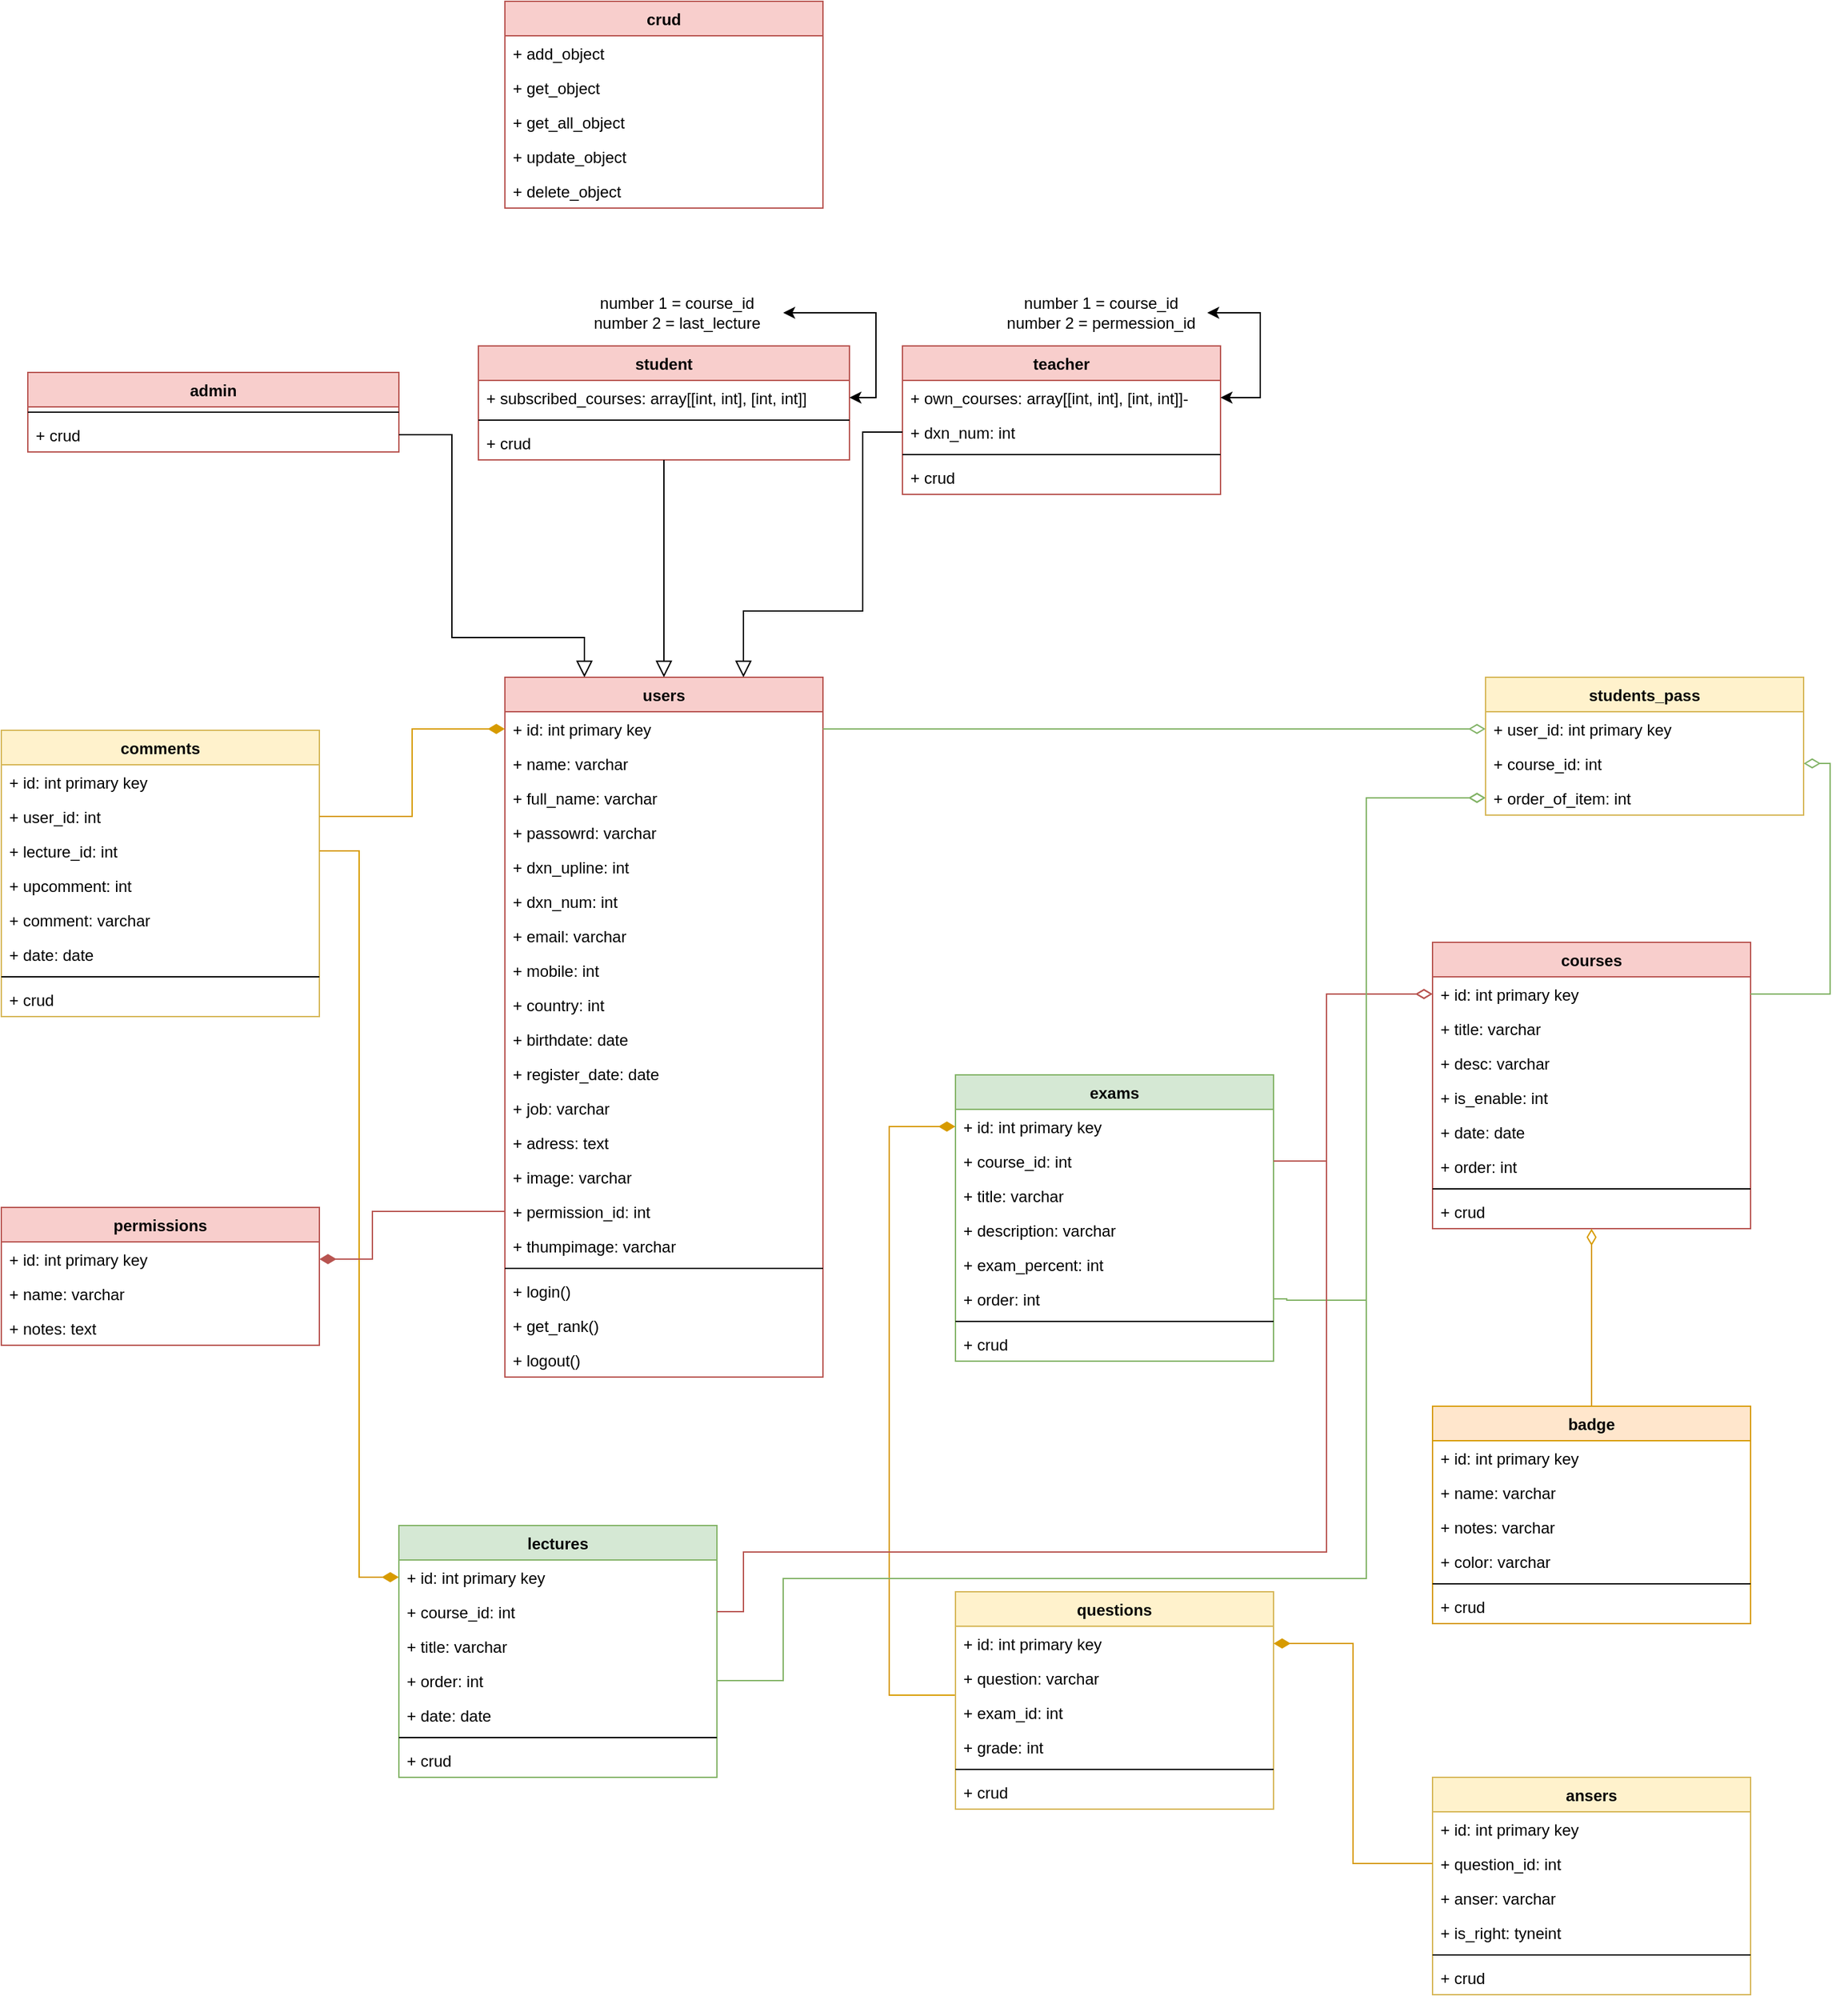 <mxfile version="14.5.1" type="device"><diagram id="gLadQgK2wOxJacw0kR3b" name="Page-1"><mxGraphModel dx="868" dy="1611" grid="1" gridSize="10" guides="1" tooltips="1" connect="1" arrows="1" fold="1" page="1" pageScale="1" pageWidth="850" pageHeight="1100" math="0" shadow="0"><root><mxCell id="0"/><mxCell id="1" parent="0"/><mxCell id="IA9iAIa-f3no2OBYIx6Y-10" value="users" style="swimlane;fontStyle=1;align=center;verticalAlign=top;childLayout=stackLayout;horizontal=1;startSize=26;horizontalStack=0;resizeParent=1;resizeParentMax=0;resizeLast=0;collapsible=1;marginBottom=0;fillColor=#f8cecc;strokeColor=#b85450;fontColor=#080808;" parent="1" vertex="1"><mxGeometry x="390" y="10" width="240" height="528" as="geometry"/></mxCell><mxCell id="IA9iAIa-f3no2OBYIx6Y-11" value="+ id: int primary key" style="text;strokeColor=none;fillColor=none;align=left;verticalAlign=top;spacingLeft=4;spacingRight=4;overflow=hidden;rotatable=0;points=[[0,0.5],[1,0.5]];portConstraint=eastwest;" parent="IA9iAIa-f3no2OBYIx6Y-10" vertex="1"><mxGeometry y="26" width="240" height="26" as="geometry"/></mxCell><mxCell id="IA9iAIa-f3no2OBYIx6Y-12" value="+ name: varchar" style="text;strokeColor=none;fillColor=none;align=left;verticalAlign=top;spacingLeft=4;spacingRight=4;overflow=hidden;rotatable=0;points=[[0,0.5],[1,0.5]];portConstraint=eastwest;" parent="IA9iAIa-f3no2OBYIx6Y-10" vertex="1"><mxGeometry y="52" width="240" height="26" as="geometry"/></mxCell><mxCell id="TKqKIffO8A3TiIS1m5Cw-1" value="+ full_name: varchar" style="text;strokeColor=none;fillColor=none;align=left;verticalAlign=top;spacingLeft=4;spacingRight=4;overflow=hidden;rotatable=0;points=[[0,0.5],[1,0.5]];portConstraint=eastwest;" parent="IA9iAIa-f3no2OBYIx6Y-10" vertex="1"><mxGeometry y="78" width="240" height="26" as="geometry"/></mxCell><mxCell id="IA9iAIa-f3no2OBYIx6Y-13" value="+ passowrd: varchar" style="text;strokeColor=none;fillColor=none;align=left;verticalAlign=top;spacingLeft=4;spacingRight=4;overflow=hidden;rotatable=0;points=[[0,0.5],[1,0.5]];portConstraint=eastwest;" parent="IA9iAIa-f3no2OBYIx6Y-10" vertex="1"><mxGeometry y="104" width="240" height="26" as="geometry"/></mxCell><mxCell id="TKqKIffO8A3TiIS1m5Cw-3" value="+ dxn_upline: int" style="text;strokeColor=none;fillColor=none;align=left;verticalAlign=top;spacingLeft=4;spacingRight=4;overflow=hidden;rotatable=0;points=[[0,0.5],[1,0.5]];portConstraint=eastwest;" parent="IA9iAIa-f3no2OBYIx6Y-10" vertex="1"><mxGeometry y="130" width="240" height="26" as="geometry"/></mxCell><mxCell id="TKqKIffO8A3TiIS1m5Cw-4" value="+ dxn_num: int" style="text;strokeColor=none;fillColor=none;align=left;verticalAlign=top;spacingLeft=4;spacingRight=4;overflow=hidden;rotatable=0;points=[[0,0.5],[1,0.5]];portConstraint=eastwest;" parent="IA9iAIa-f3no2OBYIx6Y-10" vertex="1"><mxGeometry y="156" width="240" height="26" as="geometry"/></mxCell><mxCell id="IA9iAIa-f3no2OBYIx6Y-14" value="+ email: varchar" style="text;strokeColor=none;fillColor=none;align=left;verticalAlign=top;spacingLeft=4;spacingRight=4;overflow=hidden;rotatable=0;points=[[0,0.5],[1,0.5]];portConstraint=eastwest;" parent="IA9iAIa-f3no2OBYIx6Y-10" vertex="1"><mxGeometry y="182" width="240" height="26" as="geometry"/></mxCell><mxCell id="WwQ_mijTI2Xiw5nvz3P9-1" value="+ mobile: int" style="text;strokeColor=none;fillColor=none;align=left;verticalAlign=top;spacingLeft=4;spacingRight=4;overflow=hidden;rotatable=0;points=[[0,0.5],[1,0.5]];portConstraint=eastwest;" parent="IA9iAIa-f3no2OBYIx6Y-10" vertex="1"><mxGeometry y="208" width="240" height="26" as="geometry"/></mxCell><mxCell id="IA9iAIa-f3no2OBYIx6Y-19" value="+ country: int" style="text;strokeColor=none;fillColor=none;align=left;verticalAlign=top;spacingLeft=4;spacingRight=4;overflow=hidden;rotatable=0;points=[[0,0.5],[1,0.5]];portConstraint=eastwest;" parent="IA9iAIa-f3no2OBYIx6Y-10" vertex="1"><mxGeometry y="234" width="240" height="26" as="geometry"/></mxCell><mxCell id="IA9iAIa-f3no2OBYIx6Y-15" value="+ birthdate: date" style="text;strokeColor=none;fillColor=none;align=left;verticalAlign=top;spacingLeft=4;spacingRight=4;overflow=hidden;rotatable=0;points=[[0,0.5],[1,0.5]];portConstraint=eastwest;" parent="IA9iAIa-f3no2OBYIx6Y-10" vertex="1"><mxGeometry y="260" width="240" height="26" as="geometry"/></mxCell><mxCell id="TKqKIffO8A3TiIS1m5Cw-8" value="+ register_date: date" style="text;strokeColor=none;fillColor=none;align=left;verticalAlign=top;spacingLeft=4;spacingRight=4;overflow=hidden;rotatable=0;points=[[0,0.5],[1,0.5]];portConstraint=eastwest;" parent="IA9iAIa-f3no2OBYIx6Y-10" vertex="1"><mxGeometry y="286" width="240" height="26" as="geometry"/></mxCell><mxCell id="TKqKIffO8A3TiIS1m5Cw-7" value="+ job: varchar" style="text;strokeColor=none;fillColor=none;align=left;verticalAlign=top;spacingLeft=4;spacingRight=4;overflow=hidden;rotatable=0;points=[[0,0.5],[1,0.5]];portConstraint=eastwest;" parent="IA9iAIa-f3no2OBYIx6Y-10" vertex="1"><mxGeometry y="312" width="240" height="26" as="geometry"/></mxCell><mxCell id="TKqKIffO8A3TiIS1m5Cw-6" value="+ adress: text" style="text;strokeColor=none;fillColor=none;align=left;verticalAlign=top;spacingLeft=4;spacingRight=4;overflow=hidden;rotatable=0;points=[[0,0.5],[1,0.5]];portConstraint=eastwest;" parent="IA9iAIa-f3no2OBYIx6Y-10" vertex="1"><mxGeometry y="338" width="240" height="26" as="geometry"/></mxCell><mxCell id="TKqKIffO8A3TiIS1m5Cw-5" value="+ image: varchar" style="text;strokeColor=none;fillColor=none;align=left;verticalAlign=top;spacingLeft=4;spacingRight=4;overflow=hidden;rotatable=0;points=[[0,0.5],[1,0.5]];portConstraint=eastwest;" parent="IA9iAIa-f3no2OBYIx6Y-10" vertex="1"><mxGeometry y="364" width="240" height="26" as="geometry"/></mxCell><mxCell id="TKqKIffO8A3TiIS1m5Cw-9" value="+ permission_id: int" style="text;strokeColor=none;fillColor=none;align=left;verticalAlign=top;spacingLeft=4;spacingRight=4;overflow=hidden;rotatable=0;points=[[0,0.5],[1,0.5]];portConstraint=eastwest;" parent="IA9iAIa-f3no2OBYIx6Y-10" vertex="1"><mxGeometry y="390" width="240" height="26" as="geometry"/></mxCell><mxCell id="TKqKIffO8A3TiIS1m5Cw-10" value="+ thumpimage: varchar" style="text;strokeColor=none;fillColor=none;align=left;verticalAlign=top;spacingLeft=4;spacingRight=4;overflow=hidden;rotatable=0;points=[[0,0.5],[1,0.5]];portConstraint=eastwest;" parent="IA9iAIa-f3no2OBYIx6Y-10" vertex="1"><mxGeometry y="416" width="240" height="26" as="geometry"/></mxCell><mxCell id="IA9iAIa-f3no2OBYIx6Y-16" value="" style="line;strokeWidth=1;fillColor=none;align=left;verticalAlign=middle;spacingTop=-1;spacingLeft=3;spacingRight=3;rotatable=0;labelPosition=right;points=[];portConstraint=eastwest;" parent="IA9iAIa-f3no2OBYIx6Y-10" vertex="1"><mxGeometry y="442" width="240" height="8" as="geometry"/></mxCell><mxCell id="IA9iAIa-f3no2OBYIx6Y-20" value="+ login()" style="text;strokeColor=none;fillColor=none;align=left;verticalAlign=top;spacingLeft=4;spacingRight=4;overflow=hidden;rotatable=0;points=[[0,0.5],[1,0.5]];portConstraint=eastwest;" parent="IA9iAIa-f3no2OBYIx6Y-10" vertex="1"><mxGeometry y="450" width="240" height="26" as="geometry"/></mxCell><mxCell id="IA9iAIa-f3no2OBYIx6Y-21" value="+ get_rank()" style="text;strokeColor=none;fillColor=none;align=left;verticalAlign=top;spacingLeft=4;spacingRight=4;overflow=hidden;rotatable=0;points=[[0,0.5],[1,0.5]];portConstraint=eastwest;" parent="IA9iAIa-f3no2OBYIx6Y-10" vertex="1"><mxGeometry y="476" width="240" height="26" as="geometry"/></mxCell><mxCell id="IA9iAIa-f3no2OBYIx6Y-22" value="+ logout()" style="text;strokeColor=none;fillColor=none;align=left;verticalAlign=top;spacingLeft=4;spacingRight=4;overflow=hidden;rotatable=0;points=[[0,0.5],[1,0.5]];portConstraint=eastwest;" parent="IA9iAIa-f3no2OBYIx6Y-10" vertex="1"><mxGeometry y="502" width="240" height="26" as="geometry"/></mxCell><mxCell id="IA9iAIa-f3no2OBYIx6Y-93" style="edgeStyle=orthogonalEdgeStyle;rounded=0;orthogonalLoop=1;jettySize=auto;html=1;exitX=1;exitY=0.5;exitDx=0;exitDy=0;startSize=10;endArrow=diamondThin;endFill=0;endSize=10;fillColor=#d5e8d4;strokeColor=#82b366;" parent="1" source="IA9iAIa-f3no2OBYIx6Y-67" target="IA9iAIa-f3no2OBYIx6Y-26" edge="1"><mxGeometry relative="1" as="geometry"><Array as="points"><mxPoint x="980" y="480"/><mxPoint x="1040" y="480"/><mxPoint x="1040" y="101"/></Array></mxGeometry></mxCell><mxCell id="IA9iAIa-f3no2OBYIx6Y-1" value="comments" style="swimlane;fontStyle=1;align=center;verticalAlign=top;childLayout=stackLayout;horizontal=1;startSize=26;horizontalStack=0;resizeParent=1;resizeParentMax=0;resizeLast=0;collapsible=1;marginBottom=0;fillColor=#fff2cc;strokeColor=#d6b656;fontColor=#0A0A0A;" parent="1" vertex="1"><mxGeometry x="10" y="50" width="240" height="216" as="geometry"/></mxCell><mxCell id="IA9iAIa-f3no2OBYIx6Y-2" value="+ id: int primary key" style="text;strokeColor=none;fillColor=none;align=left;verticalAlign=top;spacingLeft=4;spacingRight=4;overflow=hidden;rotatable=0;points=[[0,0.5],[1,0.5]];portConstraint=eastwest;" parent="IA9iAIa-f3no2OBYIx6Y-1" vertex="1"><mxGeometry y="26" width="240" height="26" as="geometry"/></mxCell><mxCell id="IA9iAIa-f3no2OBYIx6Y-6" value="+ user_id: int" style="text;strokeColor=none;fillColor=none;align=left;verticalAlign=top;spacingLeft=4;spacingRight=4;overflow=hidden;rotatable=0;points=[[0,0.5],[1,0.5]];portConstraint=eastwest;" parent="IA9iAIa-f3no2OBYIx6Y-1" vertex="1"><mxGeometry y="52" width="240" height="26" as="geometry"/></mxCell><mxCell id="IA9iAIa-f3no2OBYIx6Y-5" value="+ lecture_id: int" style="text;strokeColor=none;fillColor=none;align=left;verticalAlign=top;spacingLeft=4;spacingRight=4;overflow=hidden;rotatable=0;points=[[0,0.5],[1,0.5]];portConstraint=eastwest;" parent="IA9iAIa-f3no2OBYIx6Y-1" vertex="1"><mxGeometry y="78" width="240" height="26" as="geometry"/></mxCell><mxCell id="TKqKIffO8A3TiIS1m5Cw-21" value="+ upcomment: int" style="text;strokeColor=none;fillColor=none;align=left;verticalAlign=top;spacingLeft=4;spacingRight=4;overflow=hidden;rotatable=0;points=[[0,0.5],[1,0.5]];portConstraint=eastwest;" parent="IA9iAIa-f3no2OBYIx6Y-1" vertex="1"><mxGeometry y="104" width="240" height="26" as="geometry"/></mxCell><mxCell id="IA9iAIa-f3no2OBYIx6Y-7" value="+ comment: varchar" style="text;strokeColor=none;fillColor=none;align=left;verticalAlign=top;spacingLeft=4;spacingRight=4;overflow=hidden;rotatable=0;points=[[0,0.5],[1,0.5]];portConstraint=eastwest;" parent="IA9iAIa-f3no2OBYIx6Y-1" vertex="1"><mxGeometry y="130" width="240" height="26" as="geometry"/></mxCell><mxCell id="IA9iAIa-f3no2OBYIx6Y-8" value="+ date: date" style="text;strokeColor=none;fillColor=none;align=left;verticalAlign=top;spacingLeft=4;spacingRight=4;overflow=hidden;rotatable=0;points=[[0,0.5],[1,0.5]];portConstraint=eastwest;" parent="IA9iAIa-f3no2OBYIx6Y-1" vertex="1"><mxGeometry y="156" width="240" height="26" as="geometry"/></mxCell><mxCell id="IA9iAIa-f3no2OBYIx6Y-3" value="" style="line;strokeWidth=1;fillColor=none;align=left;verticalAlign=middle;spacingTop=-1;spacingLeft=3;spacingRight=3;rotatable=0;labelPosition=right;points=[];portConstraint=eastwest;" parent="IA9iAIa-f3no2OBYIx6Y-1" vertex="1"><mxGeometry y="182" width="240" height="8" as="geometry"/></mxCell><mxCell id="yeLHveqAGsG3TYm_i7Nq-1" value="+ crud" style="text;strokeColor=none;fillColor=none;align=left;verticalAlign=top;spacingLeft=4;spacingRight=4;overflow=hidden;rotatable=0;points=[[0,0.5],[1,0.5]];portConstraint=eastwest;" parent="IA9iAIa-f3no2OBYIx6Y-1" vertex="1"><mxGeometry y="190" width="240" height="26" as="geometry"/></mxCell><mxCell id="IA9iAIa-f3no2OBYIx6Y-23" value="students_pass" style="swimlane;fontStyle=1;align=center;verticalAlign=top;childLayout=stackLayout;horizontal=1;startSize=26;horizontalStack=0;resizeParent=1;resizeParentMax=0;resizeLast=0;collapsible=1;marginBottom=0;fillColor=#fff2cc;strokeColor=#d6b656;fontColor=#080808;" parent="1" vertex="1"><mxGeometry x="1130" y="10" width="240" height="104" as="geometry"/></mxCell><mxCell id="IA9iAIa-f3no2OBYIx6Y-24" value="+ user_id: int primary key" style="text;strokeColor=none;fillColor=none;align=left;verticalAlign=top;spacingLeft=4;spacingRight=4;overflow=hidden;rotatable=0;points=[[0,0.5],[1,0.5]];portConstraint=eastwest;" parent="IA9iAIa-f3no2OBYIx6Y-23" vertex="1"><mxGeometry y="26" width="240" height="26" as="geometry"/></mxCell><mxCell id="IA9iAIa-f3no2OBYIx6Y-25" value="+ course_id: int" style="text;strokeColor=none;fillColor=none;align=left;verticalAlign=top;spacingLeft=4;spacingRight=4;overflow=hidden;rotatable=0;points=[[0,0.5],[1,0.5]];portConstraint=eastwest;" parent="IA9iAIa-f3no2OBYIx6Y-23" vertex="1"><mxGeometry y="52" width="240" height="26" as="geometry"/></mxCell><mxCell id="IA9iAIa-f3no2OBYIx6Y-26" value="+ order_of_item: int" style="text;strokeColor=none;fillColor=none;align=left;verticalAlign=top;spacingLeft=4;spacingRight=4;overflow=hidden;rotatable=0;points=[[0,0.5],[1,0.5]];portConstraint=eastwest;" parent="IA9iAIa-f3no2OBYIx6Y-23" vertex="1"><mxGeometry y="78" width="240" height="26" as="geometry"/></mxCell><mxCell id="IA9iAIa-f3no2OBYIx6Y-36" value="courses" style="swimlane;fontStyle=1;align=center;verticalAlign=top;childLayout=stackLayout;horizontal=1;startSize=26;horizontalStack=0;resizeParent=1;resizeParentMax=0;resizeLast=0;collapsible=1;marginBottom=0;fillColor=#f8cecc;strokeColor=#b85450;fontColor=#080808;" parent="1" vertex="1"><mxGeometry x="1090" y="210" width="240" height="216" as="geometry"/></mxCell><mxCell id="IA9iAIa-f3no2OBYIx6Y-37" value="+ id: int primary key" style="text;strokeColor=none;fillColor=none;align=left;verticalAlign=top;spacingLeft=4;spacingRight=4;overflow=hidden;rotatable=0;points=[[0,0.5],[1,0.5]];portConstraint=eastwest;" parent="IA9iAIa-f3no2OBYIx6Y-36" vertex="1"><mxGeometry y="26" width="240" height="26" as="geometry"/></mxCell><mxCell id="IA9iAIa-f3no2OBYIx6Y-38" value="+ title: varchar" style="text;strokeColor=none;fillColor=none;align=left;verticalAlign=top;spacingLeft=4;spacingRight=4;overflow=hidden;rotatable=0;points=[[0,0.5],[1,0.5]];portConstraint=eastwest;" parent="IA9iAIa-f3no2OBYIx6Y-36" vertex="1"><mxGeometry y="52" width="240" height="26" as="geometry"/></mxCell><mxCell id="IA9iAIa-f3no2OBYIx6Y-39" value="+ desc: varchar" style="text;strokeColor=none;fillColor=none;align=left;verticalAlign=top;spacingLeft=4;spacingRight=4;overflow=hidden;rotatable=0;points=[[0,0.5],[1,0.5]];portConstraint=eastwest;" parent="IA9iAIa-f3no2OBYIx6Y-36" vertex="1"><mxGeometry y="78" width="240" height="26" as="geometry"/></mxCell><mxCell id="IA9iAIa-f3no2OBYIx6Y-40" value="+ is_enable: int" style="text;strokeColor=none;fillColor=none;align=left;verticalAlign=top;spacingLeft=4;spacingRight=4;overflow=hidden;rotatable=0;points=[[0,0.5],[1,0.5]];portConstraint=eastwest;" parent="IA9iAIa-f3no2OBYIx6Y-36" vertex="1"><mxGeometry y="104" width="240" height="26" as="geometry"/></mxCell><mxCell id="IA9iAIa-f3no2OBYIx6Y-41" value="+ date: date" style="text;strokeColor=none;fillColor=none;align=left;verticalAlign=top;spacingLeft=4;spacingRight=4;overflow=hidden;rotatable=0;points=[[0,0.5],[1,0.5]];portConstraint=eastwest;" parent="IA9iAIa-f3no2OBYIx6Y-36" vertex="1"><mxGeometry y="130" width="240" height="26" as="geometry"/></mxCell><mxCell id="IA9iAIa-f3no2OBYIx6Y-42" value="+ order: int" style="text;strokeColor=none;fillColor=none;align=left;verticalAlign=top;spacingLeft=4;spacingRight=4;overflow=hidden;rotatable=0;points=[[0,0.5],[1,0.5]];portConstraint=eastwest;" parent="IA9iAIa-f3no2OBYIx6Y-36" vertex="1"><mxGeometry y="156" width="240" height="26" as="geometry"/></mxCell><mxCell id="IA9iAIa-f3no2OBYIx6Y-43" value="" style="line;strokeWidth=1;fillColor=none;align=left;verticalAlign=middle;spacingTop=-1;spacingLeft=3;spacingRight=3;rotatable=0;labelPosition=right;points=[];portConstraint=eastwest;" parent="IA9iAIa-f3no2OBYIx6Y-36" vertex="1"><mxGeometry y="182" width="240" height="8" as="geometry"/></mxCell><mxCell id="IA9iAIa-f3no2OBYIx6Y-44" value="+ crud" style="text;strokeColor=none;fillColor=none;align=left;verticalAlign=top;spacingLeft=4;spacingRight=4;overflow=hidden;rotatable=0;points=[[0,0.5],[1,0.5]];portConstraint=eastwest;" parent="IA9iAIa-f3no2OBYIx6Y-36" vertex="1"><mxGeometry y="190" width="240" height="26" as="geometry"/></mxCell><mxCell id="IA9iAIa-f3no2OBYIx6Y-49" value="lectures" style="swimlane;fontStyle=1;align=center;verticalAlign=top;childLayout=stackLayout;horizontal=1;startSize=26;horizontalStack=0;resizeParent=1;resizeParentMax=0;resizeLast=0;collapsible=1;marginBottom=0;fillColor=#d5e8d4;strokeColor=#82b366;fontColor=#080808;" parent="1" vertex="1"><mxGeometry x="310" y="650" width="240" height="190" as="geometry"/></mxCell><mxCell id="IA9iAIa-f3no2OBYIx6Y-50" value="+ id: int primary key" style="text;strokeColor=none;fillColor=none;align=left;verticalAlign=top;spacingLeft=4;spacingRight=4;overflow=hidden;rotatable=0;points=[[0,0.5],[1,0.5]];portConstraint=eastwest;" parent="IA9iAIa-f3no2OBYIx6Y-49" vertex="1"><mxGeometry y="26" width="240" height="26" as="geometry"/></mxCell><mxCell id="IA9iAIa-f3no2OBYIx6Y-51" value="+ course_id: int" style="text;strokeColor=none;fillColor=none;align=left;verticalAlign=top;spacingLeft=4;spacingRight=4;overflow=hidden;rotatable=0;points=[[0,0.5],[1,0.5]];portConstraint=eastwest;" parent="IA9iAIa-f3no2OBYIx6Y-49" vertex="1"><mxGeometry y="52" width="240" height="26" as="geometry"/></mxCell><mxCell id="IA9iAIa-f3no2OBYIx6Y-52" value="+ title: varchar" style="text;strokeColor=none;fillColor=none;align=left;verticalAlign=top;spacingLeft=4;spacingRight=4;overflow=hidden;rotatable=0;points=[[0,0.5],[1,0.5]];portConstraint=eastwest;" parent="IA9iAIa-f3no2OBYIx6Y-49" vertex="1"><mxGeometry y="78" width="240" height="26" as="geometry"/></mxCell><mxCell id="IA9iAIa-f3no2OBYIx6Y-54" value="+ order: int" style="text;strokeColor=none;fillColor=none;align=left;verticalAlign=top;spacingLeft=4;spacingRight=4;overflow=hidden;rotatable=0;points=[[0,0.5],[1,0.5]];portConstraint=eastwest;" parent="IA9iAIa-f3no2OBYIx6Y-49" vertex="1"><mxGeometry y="104" width="240" height="26" as="geometry"/></mxCell><mxCell id="IA9iAIa-f3no2OBYIx6Y-53" value="+ date: date" style="text;strokeColor=none;fillColor=none;align=left;verticalAlign=top;spacingLeft=4;spacingRight=4;overflow=hidden;rotatable=0;points=[[0,0.5],[1,0.5]];portConstraint=eastwest;" parent="IA9iAIa-f3no2OBYIx6Y-49" vertex="1"><mxGeometry y="130" width="240" height="26" as="geometry"/></mxCell><mxCell id="IA9iAIa-f3no2OBYIx6Y-56" value="" style="line;strokeWidth=1;fillColor=none;align=left;verticalAlign=middle;spacingTop=-1;spacingLeft=3;spacingRight=3;rotatable=0;labelPosition=right;points=[];portConstraint=eastwest;" parent="IA9iAIa-f3no2OBYIx6Y-49" vertex="1"><mxGeometry y="156" width="240" height="8" as="geometry"/></mxCell><mxCell id="IA9iAIa-f3no2OBYIx6Y-60" value="+ crud" style="text;strokeColor=none;fillColor=none;align=left;verticalAlign=top;spacingLeft=4;spacingRight=4;overflow=hidden;rotatable=0;points=[[0,0.5],[1,0.5]];portConstraint=eastwest;" parent="IA9iAIa-f3no2OBYIx6Y-49" vertex="1"><mxGeometry y="164" width="240" height="26" as="geometry"/></mxCell><mxCell id="IA9iAIa-f3no2OBYIx6Y-63" value="exams" style="swimlane;fontStyle=1;align=center;verticalAlign=top;childLayout=stackLayout;horizontal=1;startSize=26;horizontalStack=0;resizeParent=1;resizeParentMax=0;resizeLast=0;collapsible=1;marginBottom=0;fillColor=#d5e8d4;strokeColor=#82b366;fontColor=#080808;" parent="1" vertex="1"><mxGeometry x="730" y="310" width="240" height="216" as="geometry"/></mxCell><mxCell id="IA9iAIa-f3no2OBYIx6Y-64" value="+ id: int primary key" style="text;strokeColor=none;fillColor=none;align=left;verticalAlign=top;spacingLeft=4;spacingRight=4;overflow=hidden;rotatable=0;points=[[0,0.5],[1,0.5]];portConstraint=eastwest;" parent="IA9iAIa-f3no2OBYIx6Y-63" vertex="1"><mxGeometry y="26" width="240" height="26" as="geometry"/></mxCell><mxCell id="IA9iAIa-f3no2OBYIx6Y-89" value="+ course_id: int" style="text;strokeColor=none;fillColor=none;align=left;verticalAlign=top;spacingLeft=4;spacingRight=4;overflow=hidden;rotatable=0;points=[[0,0.5],[1,0.5]];portConstraint=eastwest;" parent="IA9iAIa-f3no2OBYIx6Y-63" vertex="1"><mxGeometry y="52" width="240" height="26" as="geometry"/></mxCell><mxCell id="IA9iAIa-f3no2OBYIx6Y-65" value="+ title: varchar" style="text;strokeColor=none;fillColor=none;align=left;verticalAlign=top;spacingLeft=4;spacingRight=4;overflow=hidden;rotatable=0;points=[[0,0.5],[1,0.5]];portConstraint=eastwest;" parent="IA9iAIa-f3no2OBYIx6Y-63" vertex="1"><mxGeometry y="78" width="240" height="26" as="geometry"/></mxCell><mxCell id="TKqKIffO8A3TiIS1m5Cw-20" value="+ description: varchar" style="text;strokeColor=none;fillColor=none;align=left;verticalAlign=top;spacingLeft=4;spacingRight=4;overflow=hidden;rotatable=0;points=[[0,0.5],[1,0.5]];portConstraint=eastwest;" parent="IA9iAIa-f3no2OBYIx6Y-63" vertex="1"><mxGeometry y="104" width="240" height="26" as="geometry"/></mxCell><mxCell id="IA9iAIa-f3no2OBYIx6Y-66" value="+ exam_percent: int" style="text;strokeColor=none;fillColor=none;align=left;verticalAlign=top;spacingLeft=4;spacingRight=4;overflow=hidden;rotatable=0;points=[[0,0.5],[1,0.5]];portConstraint=eastwest;" parent="IA9iAIa-f3no2OBYIx6Y-63" vertex="1"><mxGeometry y="130" width="240" height="26" as="geometry"/></mxCell><mxCell id="IA9iAIa-f3no2OBYIx6Y-67" value="+ order: int" style="text;strokeColor=none;fillColor=none;align=left;verticalAlign=top;spacingLeft=4;spacingRight=4;overflow=hidden;rotatable=0;points=[[0,0.5],[1,0.5]];portConstraint=eastwest;" parent="IA9iAIa-f3no2OBYIx6Y-63" vertex="1"><mxGeometry y="156" width="240" height="26" as="geometry"/></mxCell><mxCell id="IA9iAIa-f3no2OBYIx6Y-69" value="" style="line;strokeWidth=1;fillColor=none;align=left;verticalAlign=middle;spacingTop=-1;spacingLeft=3;spacingRight=3;rotatable=0;labelPosition=right;points=[];portConstraint=eastwest;" parent="IA9iAIa-f3no2OBYIx6Y-63" vertex="1"><mxGeometry y="182" width="240" height="8" as="geometry"/></mxCell><mxCell id="ilwEaEUao3avsobQSZ-w-9" value="+ crud" style="text;strokeColor=none;fillColor=none;align=left;verticalAlign=top;spacingLeft=4;spacingRight=4;overflow=hidden;rotatable=0;points=[[0,0.5],[1,0.5]];portConstraint=eastwest;" parent="IA9iAIa-f3no2OBYIx6Y-63" vertex="1"><mxGeometry y="190" width="240" height="26" as="geometry"/></mxCell><mxCell id="IA9iAIa-f3no2OBYIx6Y-86" style="edgeStyle=orthogonalEdgeStyle;rounded=0;orthogonalLoop=1;jettySize=auto;html=1;endArrow=diamondThin;endFill=1;endSize=10;startSize=10;fillColor=#ffe6cc;strokeColor=#d79b00;" parent="1" source="IA9iAIa-f3no2OBYIx6Y-76" target="IA9iAIa-f3no2OBYIx6Y-64" edge="1"><mxGeometry relative="1" as="geometry"><Array as="points"><mxPoint x="680" y="778"/><mxPoint x="680" y="349"/></Array><mxPoint x="840" y="650" as="sourcePoint"/></mxGeometry></mxCell><mxCell id="IA9iAIa-f3no2OBYIx6Y-87" style="edgeStyle=orthogonalEdgeStyle;rounded=0;orthogonalLoop=1;jettySize=auto;html=1;exitX=1;exitY=0.5;exitDx=0;exitDy=0;entryX=0;entryY=0.5;entryDx=0;entryDy=0;startSize=10;endArrow=diamondThin;endFill=1;endSize=10;fillColor=#ffe6cc;strokeColor=#d79b00;" parent="1" source="IA9iAIa-f3no2OBYIx6Y-5" target="IA9iAIa-f3no2OBYIx6Y-50" edge="1"><mxGeometry relative="1" as="geometry"/></mxCell><mxCell id="IA9iAIa-f3no2OBYIx6Y-88" style="edgeStyle=orthogonalEdgeStyle;rounded=0;orthogonalLoop=1;jettySize=auto;html=1;exitX=1;exitY=0.5;exitDx=0;exitDy=0;entryX=0;entryY=0.5;entryDx=0;entryDy=0;startSize=10;endArrow=diamondThin;endFill=1;endSize=10;fillColor=#ffe6cc;strokeColor=#d79b00;" parent="1" source="IA9iAIa-f3no2OBYIx6Y-6" target="IA9iAIa-f3no2OBYIx6Y-11" edge="1"><mxGeometry relative="1" as="geometry"/></mxCell><mxCell id="IA9iAIa-f3no2OBYIx6Y-90" style="edgeStyle=orthogonalEdgeStyle;rounded=0;orthogonalLoop=1;jettySize=auto;html=1;exitX=1;exitY=0.5;exitDx=0;exitDy=0;entryX=0;entryY=0.5;entryDx=0;entryDy=0;startSize=10;endArrow=diamondThin;endFill=0;endSize=10;fillColor=#f8cecc;strokeColor=#b85450;" parent="1" source="IA9iAIa-f3no2OBYIx6Y-89" target="IA9iAIa-f3no2OBYIx6Y-37" edge="1"><mxGeometry relative="1" as="geometry"><Array as="points"><mxPoint x="1010" y="375"/><mxPoint x="1010" y="249"/></Array></mxGeometry></mxCell><mxCell id="IA9iAIa-f3no2OBYIx6Y-91" style="edgeStyle=orthogonalEdgeStyle;rounded=0;orthogonalLoop=1;jettySize=auto;html=1;exitX=1;exitY=0.5;exitDx=0;exitDy=0;entryX=0;entryY=0.5;entryDx=0;entryDy=0;startSize=10;endArrow=diamondThin;endFill=0;endSize=10;fillColor=#f8cecc;strokeColor=#b85450;" parent="1" source="IA9iAIa-f3no2OBYIx6Y-51" target="IA9iAIa-f3no2OBYIx6Y-37" edge="1"><mxGeometry relative="1" as="geometry"><Array as="points"><mxPoint x="570" y="715"/><mxPoint x="570" y="670"/><mxPoint x="1010" y="670"/><mxPoint x="1010" y="249"/></Array></mxGeometry></mxCell><mxCell id="IA9iAIa-f3no2OBYIx6Y-92" style="edgeStyle=orthogonalEdgeStyle;rounded=0;orthogonalLoop=1;jettySize=auto;html=1;exitX=1;exitY=0.5;exitDx=0;exitDy=0;startSize=10;endArrow=diamondThin;endFill=0;endSize=10;fillColor=#d5e8d4;strokeColor=#82b366;" parent="1" source="IA9iAIa-f3no2OBYIx6Y-54" target="IA9iAIa-f3no2OBYIx6Y-26" edge="1"><mxGeometry relative="1" as="geometry"><Array as="points"><mxPoint x="600" y="767"/><mxPoint x="600" y="690"/><mxPoint x="1040" y="690"/><mxPoint x="1040" y="101"/></Array></mxGeometry></mxCell><mxCell id="IA9iAIa-f3no2OBYIx6Y-94" style="edgeStyle=orthogonalEdgeStyle;rounded=0;orthogonalLoop=1;jettySize=auto;html=1;exitX=1;exitY=0.5;exitDx=0;exitDy=0;entryX=0;entryY=0.5;entryDx=0;entryDy=0;startSize=10;endArrow=diamondThin;endFill=0;endSize=10;fillColor=#d5e8d4;strokeColor=#82b366;strokeWidth=1;" parent="1" source="IA9iAIa-f3no2OBYIx6Y-11" target="IA9iAIa-f3no2OBYIx6Y-24" edge="1"><mxGeometry relative="1" as="geometry"/></mxCell><mxCell id="IA9iAIa-f3no2OBYIx6Y-95" style="edgeStyle=orthogonalEdgeStyle;rounded=0;orthogonalLoop=1;jettySize=auto;html=1;exitX=1;exitY=0.5;exitDx=0;exitDy=0;entryX=1;entryY=0.5;entryDx=0;entryDy=0;startSize=10;endArrow=diamondThin;endFill=0;endSize=10;fillColor=#d5e8d4;strokeColor=#82b366;" parent="1" source="IA9iAIa-f3no2OBYIx6Y-37" target="IA9iAIa-f3no2OBYIx6Y-25" edge="1"><mxGeometry relative="1" as="geometry"/></mxCell><mxCell id="IA9iAIa-f3no2OBYIx6Y-73" value="questions" style="swimlane;fontStyle=1;align=center;verticalAlign=top;childLayout=stackLayout;horizontal=1;startSize=26;horizontalStack=0;resizeParent=1;resizeParentMax=0;resizeLast=0;collapsible=1;marginBottom=0;fillColor=#fff2cc;strokeColor=#d6b656;fontColor=#080808;" parent="1" vertex="1"><mxGeometry x="730" y="700" width="240" height="164" as="geometry"/></mxCell><mxCell id="IA9iAIa-f3no2OBYIx6Y-74" value="+ id: int primary key" style="text;strokeColor=none;fillColor=none;align=left;verticalAlign=top;spacingLeft=4;spacingRight=4;overflow=hidden;rotatable=0;points=[[0,0.5],[1,0.5]];portConstraint=eastwest;" parent="IA9iAIa-f3no2OBYIx6Y-73" vertex="1"><mxGeometry y="26" width="240" height="26" as="geometry"/></mxCell><mxCell id="IA9iAIa-f3no2OBYIx6Y-75" value="+ question: varchar" style="text;strokeColor=none;fillColor=none;align=left;verticalAlign=top;spacingLeft=4;spacingRight=4;overflow=hidden;rotatable=0;points=[[0,0.5],[1,0.5]];portConstraint=eastwest;" parent="IA9iAIa-f3no2OBYIx6Y-73" vertex="1"><mxGeometry y="52" width="240" height="26" as="geometry"/></mxCell><mxCell id="IA9iAIa-f3no2OBYIx6Y-76" value="+ exam_id: int" style="text;strokeColor=none;fillColor=none;align=left;verticalAlign=top;spacingLeft=4;spacingRight=4;overflow=hidden;rotatable=0;points=[[0,0.5],[1,0.5]];portConstraint=eastwest;" parent="IA9iAIa-f3no2OBYIx6Y-73" vertex="1"><mxGeometry y="78" width="240" height="26" as="geometry"/></mxCell><mxCell id="IA9iAIa-f3no2OBYIx6Y-77" value="+ grade: int" style="text;strokeColor=none;fillColor=none;align=left;verticalAlign=top;spacingLeft=4;spacingRight=4;overflow=hidden;rotatable=0;points=[[0,0.5],[1,0.5]];portConstraint=eastwest;" parent="IA9iAIa-f3no2OBYIx6Y-73" vertex="1"><mxGeometry y="104" width="240" height="26" as="geometry"/></mxCell><mxCell id="IA9iAIa-f3no2OBYIx6Y-79" value="" style="line;strokeWidth=1;fillColor=none;align=left;verticalAlign=middle;spacingTop=-1;spacingLeft=3;spacingRight=3;rotatable=0;labelPosition=right;points=[];portConstraint=eastwest;" parent="IA9iAIa-f3no2OBYIx6Y-73" vertex="1"><mxGeometry y="130" width="240" height="8" as="geometry"/></mxCell><mxCell id="ilwEaEUao3avsobQSZ-w-3" value="+ crud" style="text;strokeColor=none;fillColor=none;align=left;verticalAlign=top;spacingLeft=4;spacingRight=4;overflow=hidden;rotatable=0;points=[[0,0.5],[1,0.5]];portConstraint=eastwest;" parent="IA9iAIa-f3no2OBYIx6Y-73" vertex="1"><mxGeometry y="138" width="240" height="26" as="geometry"/></mxCell><mxCell id="TKqKIffO8A3TiIS1m5Cw-12" value="permissions" style="swimlane;fontStyle=1;align=center;verticalAlign=top;childLayout=stackLayout;horizontal=1;startSize=26;horizontalStack=0;resizeParent=1;resizeParentMax=0;resizeLast=0;collapsible=1;marginBottom=0;fillColor=#f8cecc;strokeColor=#b85450;fontColor=#080808;" parent="1" vertex="1"><mxGeometry x="10" y="410" width="240" height="104" as="geometry"/></mxCell><mxCell id="TKqKIffO8A3TiIS1m5Cw-13" value="+ id: int primary key" style="text;strokeColor=none;fillColor=none;align=left;verticalAlign=top;spacingLeft=4;spacingRight=4;overflow=hidden;rotatable=0;points=[[0,0.5],[1,0.5]];portConstraint=eastwest;" parent="TKqKIffO8A3TiIS1m5Cw-12" vertex="1"><mxGeometry y="26" width="240" height="26" as="geometry"/></mxCell><mxCell id="TKqKIffO8A3TiIS1m5Cw-14" value="+ name: varchar" style="text;strokeColor=none;fillColor=none;align=left;verticalAlign=top;spacingLeft=4;spacingRight=4;overflow=hidden;rotatable=0;points=[[0,0.5],[1,0.5]];portConstraint=eastwest;" parent="TKqKIffO8A3TiIS1m5Cw-12" vertex="1"><mxGeometry y="52" width="240" height="26" as="geometry"/></mxCell><mxCell id="TKqKIffO8A3TiIS1m5Cw-15" value="+ notes: text" style="text;strokeColor=none;fillColor=none;align=left;verticalAlign=top;spacingLeft=4;spacingRight=4;overflow=hidden;rotatable=0;points=[[0,0.5],[1,0.5]];portConstraint=eastwest;" parent="TKqKIffO8A3TiIS1m5Cw-12" vertex="1"><mxGeometry y="78" width="240" height="26" as="geometry"/></mxCell><mxCell id="TKqKIffO8A3TiIS1m5Cw-19" style="edgeStyle=orthogonalEdgeStyle;rounded=0;orthogonalLoop=1;jettySize=auto;html=1;exitX=0;exitY=0.5;exitDx=0;exitDy=0;entryX=1;entryY=0.5;entryDx=0;entryDy=0;endArrow=diamondThin;endFill=1;fillColor=#f8cecc;strokeColor=#b85450;endSize=10;" parent="1" source="TKqKIffO8A3TiIS1m5Cw-9" target="TKqKIffO8A3TiIS1m5Cw-13" edge="1"><mxGeometry relative="1" as="geometry"><Array as="points"><mxPoint x="290" y="413"/><mxPoint x="290" y="449"/></Array></mxGeometry></mxCell><mxCell id="9Ha7Z8PU2QthX4aslwG6-1" value="ansers" style="swimlane;fontStyle=1;align=center;verticalAlign=top;childLayout=stackLayout;horizontal=1;startSize=26;horizontalStack=0;resizeParent=1;resizeParentMax=0;resizeLast=0;collapsible=1;marginBottom=0;fillColor=#fff2cc;strokeColor=#d6b656;fontColor=#080808;" parent="1" vertex="1"><mxGeometry x="1090" y="840" width="240" height="164" as="geometry"/></mxCell><mxCell id="9Ha7Z8PU2QthX4aslwG6-2" value="+ id: int primary key" style="text;strokeColor=none;fillColor=none;align=left;verticalAlign=top;spacingLeft=4;spacingRight=4;overflow=hidden;rotatable=0;points=[[0,0.5],[1,0.5]];portConstraint=eastwest;" parent="9Ha7Z8PU2QthX4aslwG6-1" vertex="1"><mxGeometry y="26" width="240" height="26" as="geometry"/></mxCell><mxCell id="9Ha7Z8PU2QthX4aslwG6-3" value="+ question_id: int" style="text;strokeColor=none;fillColor=none;align=left;verticalAlign=top;spacingLeft=4;spacingRight=4;overflow=hidden;rotatable=0;points=[[0,0.5],[1,0.5]];portConstraint=eastwest;" parent="9Ha7Z8PU2QthX4aslwG6-1" vertex="1"><mxGeometry y="52" width="240" height="26" as="geometry"/></mxCell><mxCell id="9Ha7Z8PU2QthX4aslwG6-4" value="+ anser: varchar" style="text;strokeColor=none;fillColor=none;align=left;verticalAlign=top;spacingLeft=4;spacingRight=4;overflow=hidden;rotatable=0;points=[[0,0.5],[1,0.5]];portConstraint=eastwest;" parent="9Ha7Z8PU2QthX4aslwG6-1" vertex="1"><mxGeometry y="78" width="240" height="26" as="geometry"/></mxCell><mxCell id="9Ha7Z8PU2QthX4aslwG6-5" value="+ is_right: tyneint" style="text;strokeColor=none;fillColor=none;align=left;verticalAlign=top;spacingLeft=4;spacingRight=4;overflow=hidden;rotatable=0;points=[[0,0.5],[1,0.5]];portConstraint=eastwest;" parent="9Ha7Z8PU2QthX4aslwG6-1" vertex="1"><mxGeometry y="104" width="240" height="26" as="geometry"/></mxCell><mxCell id="9Ha7Z8PU2QthX4aslwG6-6" value="" style="line;strokeWidth=1;fillColor=none;align=left;verticalAlign=middle;spacingTop=-1;spacingLeft=3;spacingRight=3;rotatable=0;labelPosition=right;points=[];portConstraint=eastwest;" parent="9Ha7Z8PU2QthX4aslwG6-1" vertex="1"><mxGeometry y="130" width="240" height="8" as="geometry"/></mxCell><mxCell id="9Ha7Z8PU2QthX4aslwG6-7" value="+ crud" style="text;strokeColor=none;fillColor=none;align=left;verticalAlign=top;spacingLeft=4;spacingRight=4;overflow=hidden;rotatable=0;points=[[0,0.5],[1,0.5]];portConstraint=eastwest;" parent="9Ha7Z8PU2QthX4aslwG6-1" vertex="1"><mxGeometry y="138" width="240" height="26" as="geometry"/></mxCell><mxCell id="9Ha7Z8PU2QthX4aslwG6-23" style="rounded=0;orthogonalLoop=1;jettySize=auto;html=1;exitX=0.5;exitY=0;exitDx=0;exitDy=0;endArrow=diamondThin;endFill=0;endSize=10;fillColor=#ffe6cc;strokeColor=#d79b00;" parent="1" source="9Ha7Z8PU2QthX4aslwG6-11" target="IA9iAIa-f3no2OBYIx6Y-36" edge="1"><mxGeometry relative="1" as="geometry"><mxPoint x="1230" y="520" as="targetPoint"/></mxGeometry></mxCell><mxCell id="9Ha7Z8PU2QthX4aslwG6-11" value="badge" style="swimlane;fontStyle=1;align=center;verticalAlign=top;childLayout=stackLayout;horizontal=1;startSize=26;horizontalStack=0;resizeParent=1;resizeParentMax=0;resizeLast=0;collapsible=1;marginBottom=0;fillColor=#ffe6cc;strokeColor=#d79b00;fontColor=#080808;" parent="1" vertex="1"><mxGeometry x="1090" y="560" width="240" height="164" as="geometry"/></mxCell><mxCell id="9Ha7Z8PU2QthX4aslwG6-12" value="+ id: int primary key" style="text;strokeColor=none;fillColor=none;align=left;verticalAlign=top;spacingLeft=4;spacingRight=4;overflow=hidden;rotatable=0;points=[[0,0.5],[1,0.5]];portConstraint=eastwest;" parent="9Ha7Z8PU2QthX4aslwG6-11" vertex="1"><mxGeometry y="26" width="240" height="26" as="geometry"/></mxCell><mxCell id="9Ha7Z8PU2QthX4aslwG6-13" value="+ name: varchar" style="text;strokeColor=none;fillColor=none;align=left;verticalAlign=top;spacingLeft=4;spacingRight=4;overflow=hidden;rotatable=0;points=[[0,0.5],[1,0.5]];portConstraint=eastwest;" parent="9Ha7Z8PU2QthX4aslwG6-11" vertex="1"><mxGeometry y="52" width="240" height="26" as="geometry"/></mxCell><mxCell id="9Ha7Z8PU2QthX4aslwG6-14" value="+ notes: varchar" style="text;strokeColor=none;fillColor=none;align=left;verticalAlign=top;spacingLeft=4;spacingRight=4;overflow=hidden;rotatable=0;points=[[0,0.5],[1,0.5]];portConstraint=eastwest;" parent="9Ha7Z8PU2QthX4aslwG6-11" vertex="1"><mxGeometry y="78" width="240" height="26" as="geometry"/></mxCell><mxCell id="9Ha7Z8PU2QthX4aslwG6-15" value="+ color: varchar" style="text;strokeColor=none;fillColor=none;align=left;verticalAlign=top;spacingLeft=4;spacingRight=4;overflow=hidden;rotatable=0;points=[[0,0.5],[1,0.5]];portConstraint=eastwest;" parent="9Ha7Z8PU2QthX4aslwG6-11" vertex="1"><mxGeometry y="104" width="240" height="26" as="geometry"/></mxCell><mxCell id="9Ha7Z8PU2QthX4aslwG6-18" value="" style="line;strokeWidth=1;fillColor=none;align=left;verticalAlign=middle;spacingTop=-1;spacingLeft=3;spacingRight=3;rotatable=0;labelPosition=right;points=[];portConstraint=eastwest;" parent="9Ha7Z8PU2QthX4aslwG6-11" vertex="1"><mxGeometry y="130" width="240" height="8" as="geometry"/></mxCell><mxCell id="9Ha7Z8PU2QthX4aslwG6-22" value="+ crud" style="text;strokeColor=none;fillColor=none;align=left;verticalAlign=top;spacingLeft=4;spacingRight=4;overflow=hidden;rotatable=0;points=[[0,0.5],[1,0.5]];portConstraint=eastwest;" parent="9Ha7Z8PU2QthX4aslwG6-11" vertex="1"><mxGeometry y="138" width="240" height="26" as="geometry"/></mxCell><mxCell id="9Ha7Z8PU2QthX4aslwG6-36" style="edgeStyle=orthogonalEdgeStyle;rounded=0;orthogonalLoop=1;jettySize=auto;html=1;exitX=0;exitY=0.5;exitDx=0;exitDy=0;entryX=1;entryY=0.5;entryDx=0;entryDy=0;endArrow=diamondThin;endFill=1;endSize=10;fillColor=#ffe6cc;strokeColor=#d79b00;" parent="1" source="9Ha7Z8PU2QthX4aslwG6-3" target="IA9iAIa-f3no2OBYIx6Y-74" edge="1"><mxGeometry relative="1" as="geometry"/></mxCell><mxCell id="ycmJJsG00yMmKzr-SaSR-3" value="crud" style="swimlane;fontStyle=1;align=center;verticalAlign=top;childLayout=stackLayout;horizontal=1;startSize=26;horizontalStack=0;resizeParent=1;resizeParentMax=0;resizeLast=0;collapsible=1;marginBottom=0;fillColor=#f8cecc;strokeColor=#b85450;fontColor=#000000;" parent="1" vertex="1"><mxGeometry x="390" y="-500" width="240" height="156" as="geometry"/></mxCell><mxCell id="ycmJJsG00yMmKzr-SaSR-15" value="+ add_object" style="text;strokeColor=none;fillColor=none;align=left;verticalAlign=top;spacingLeft=4;spacingRight=4;overflow=hidden;rotatable=0;points=[[0,0.5],[1,0.5]];portConstraint=eastwest;" parent="ycmJJsG00yMmKzr-SaSR-3" vertex="1"><mxGeometry y="26" width="240" height="26" as="geometry"/></mxCell><mxCell id="ycmJJsG00yMmKzr-SaSR-11" value="+ get_object" style="text;strokeColor=none;fillColor=none;align=left;verticalAlign=top;spacingLeft=4;spacingRight=4;overflow=hidden;rotatable=0;points=[[0,0.5],[1,0.5]];portConstraint=eastwest;" parent="ycmJJsG00yMmKzr-SaSR-3" vertex="1"><mxGeometry y="52" width="240" height="26" as="geometry"/></mxCell><mxCell id="ycmJJsG00yMmKzr-SaSR-16" value="+ get_all_object" style="text;strokeColor=none;fillColor=none;align=left;verticalAlign=top;spacingLeft=4;spacingRight=4;overflow=hidden;rotatable=0;points=[[0,0.5],[1,0.5]];portConstraint=eastwest;" parent="ycmJJsG00yMmKzr-SaSR-3" vertex="1"><mxGeometry y="78" width="240" height="26" as="geometry"/></mxCell><mxCell id="ycmJJsG00yMmKzr-SaSR-12" value="+ update_object" style="text;strokeColor=none;fillColor=none;align=left;verticalAlign=top;spacingLeft=4;spacingRight=4;overflow=hidden;rotatable=0;points=[[0,0.5],[1,0.5]];portConstraint=eastwest;" parent="ycmJJsG00yMmKzr-SaSR-3" vertex="1"><mxGeometry y="104" width="240" height="26" as="geometry"/></mxCell><mxCell id="ycmJJsG00yMmKzr-SaSR-13" value="+ delete_object" style="text;strokeColor=none;fillColor=none;align=left;verticalAlign=top;spacingLeft=4;spacingRight=4;overflow=hidden;rotatable=0;points=[[0,0.5],[1,0.5]];portConstraint=eastwest;" parent="ycmJJsG00yMmKzr-SaSR-3" vertex="1"><mxGeometry y="130" width="240" height="26" as="geometry"/></mxCell><mxCell id="ycmJJsG00yMmKzr-SaSR-25" value="student" style="swimlane;fontStyle=1;align=center;verticalAlign=top;childLayout=stackLayout;horizontal=1;startSize=26;horizontalStack=0;resizeParent=1;resizeParentMax=0;resizeLast=0;collapsible=1;marginBottom=0;fillColor=#f8cecc;strokeColor=#b85450;fontColor=#050505;" parent="1" vertex="1"><mxGeometry x="370" y="-240" width="280" height="86" as="geometry"/></mxCell><mxCell id="ycmJJsG00yMmKzr-SaSR-39" value="+ subscribed_courses: array[[int, int], [int, int]]" style="text;strokeColor=none;fillColor=none;align=left;verticalAlign=top;spacingLeft=4;spacingRight=4;overflow=hidden;rotatable=0;points=[[0,0.5],[1,0.5]];portConstraint=eastwest;" parent="ycmJJsG00yMmKzr-SaSR-25" vertex="1"><mxGeometry y="26" width="280" height="26" as="geometry"/></mxCell><mxCell id="ycmJJsG00yMmKzr-SaSR-32" value="" style="line;strokeWidth=1;fillColor=none;align=left;verticalAlign=middle;spacingTop=-1;spacingLeft=3;spacingRight=3;rotatable=0;labelPosition=right;points=[];portConstraint=eastwest;" parent="ycmJJsG00yMmKzr-SaSR-25" vertex="1"><mxGeometry y="52" width="280" height="8" as="geometry"/></mxCell><mxCell id="ycmJJsG00yMmKzr-SaSR-33" value="+ crud" style="text;strokeColor=none;fillColor=none;align=left;verticalAlign=top;spacingLeft=4;spacingRight=4;overflow=hidden;rotatable=0;points=[[0,0.5],[1,0.5]];portConstraint=eastwest;" parent="ycmJJsG00yMmKzr-SaSR-25" vertex="1"><mxGeometry y="60" width="280" height="26" as="geometry"/></mxCell><mxCell id="ycmJJsG00yMmKzr-SaSR-42" value="teacher" style="swimlane;fontStyle=1;align=center;verticalAlign=top;childLayout=stackLayout;horizontal=1;startSize=26;horizontalStack=0;resizeParent=1;resizeParentMax=0;resizeLast=0;collapsible=1;marginBottom=0;strokeColor=#b85450;fillColor=#f8cecc;fontColor=#050505;" parent="1" vertex="1"><mxGeometry x="690" y="-240" width="240" height="112" as="geometry"/></mxCell><mxCell id="ycmJJsG00yMmKzr-SaSR-43" value="+ own_courses: array[[int, int], [int, int]]-" style="text;strokeColor=none;fillColor=none;align=left;verticalAlign=top;spacingLeft=4;spacingRight=4;overflow=hidden;rotatable=0;points=[[0,0.5],[1,0.5]];portConstraint=eastwest;" parent="ycmJJsG00yMmKzr-SaSR-42" vertex="1"><mxGeometry y="26" width="240" height="26" as="geometry"/></mxCell><mxCell id="ycmJJsG00yMmKzr-SaSR-44" value="+ dxn_num: int" style="text;strokeColor=none;fillColor=none;align=left;verticalAlign=top;spacingLeft=4;spacingRight=4;overflow=hidden;rotatable=0;points=[[0,0.5],[1,0.5]];portConstraint=eastwest;" parent="ycmJJsG00yMmKzr-SaSR-42" vertex="1"><mxGeometry y="52" width="240" height="26" as="geometry"/></mxCell><mxCell id="ycmJJsG00yMmKzr-SaSR-45" value="" style="line;strokeWidth=1;fillColor=none;align=left;verticalAlign=middle;spacingTop=-1;spacingLeft=3;spacingRight=3;rotatable=0;labelPosition=right;points=[];portConstraint=eastwest;" parent="ycmJJsG00yMmKzr-SaSR-42" vertex="1"><mxGeometry y="78" width="240" height="8" as="geometry"/></mxCell><mxCell id="ycmJJsG00yMmKzr-SaSR-46" value="+ crud" style="text;strokeColor=none;fillColor=none;align=left;verticalAlign=top;spacingLeft=4;spacingRight=4;overflow=hidden;rotatable=0;points=[[0,0.5],[1,0.5]];portConstraint=eastwest;" parent="ycmJJsG00yMmKzr-SaSR-42" vertex="1"><mxGeometry y="86" width="240" height="26" as="geometry"/></mxCell><mxCell id="ycmJJsG00yMmKzr-SaSR-49" style="edgeStyle=orthogonalEdgeStyle;rounded=0;orthogonalLoop=1;jettySize=auto;html=1;exitX=1;exitY=0.5;exitDx=0;exitDy=0;entryX=1;entryY=0.5;entryDx=0;entryDy=0;startArrow=classic;startFill=1;" parent="1" source="ycmJJsG00yMmKzr-SaSR-48" target="ycmJJsG00yMmKzr-SaSR-43" edge="1"><mxGeometry relative="1" as="geometry"><Array as="points"><mxPoint x="960" y="-265"/><mxPoint x="960" y="-201"/></Array></mxGeometry></mxCell><mxCell id="ycmJJsG00yMmKzr-SaSR-48" value="number 1 = course_id&lt;br&gt;number 2 = permession_id" style="text;html=1;strokeColor=none;fillColor=none;align=center;verticalAlign=middle;whiteSpace=wrap;rounded=0;" parent="1" vertex="1"><mxGeometry x="760" y="-280" width="160" height="30" as="geometry"/></mxCell><mxCell id="ycmJJsG00yMmKzr-SaSR-51" value="number 1 = course_id&lt;br&gt;number 2 = last_lecture" style="text;html=1;strokeColor=none;fillColor=none;align=center;verticalAlign=middle;whiteSpace=wrap;rounded=0;" parent="1" vertex="1"><mxGeometry x="440" y="-280" width="160" height="30" as="geometry"/></mxCell><mxCell id="ycmJJsG00yMmKzr-SaSR-52" style="edgeStyle=orthogonalEdgeStyle;rounded=0;orthogonalLoop=1;jettySize=auto;html=1;exitX=1;exitY=0.5;exitDx=0;exitDy=0;entryX=1;entryY=0.5;entryDx=0;entryDy=0;startArrow=classic;startFill=1;" parent="1" source="ycmJJsG00yMmKzr-SaSR-39" target="ycmJJsG00yMmKzr-SaSR-51" edge="1"><mxGeometry relative="1" as="geometry"/></mxCell><mxCell id="M0MO7McGqUVvF-DkuxGI-1" value="admin" style="swimlane;fontStyle=1;align=center;verticalAlign=top;childLayout=stackLayout;horizontal=1;startSize=26;horizontalStack=0;resizeParent=1;resizeParentMax=0;resizeLast=0;collapsible=1;marginBottom=0;fillColor=#f8cecc;strokeColor=#b85450;fontColor=#050505;" parent="1" vertex="1"><mxGeometry x="30" y="-220" width="280" height="60" as="geometry"/></mxCell><mxCell id="M0MO7McGqUVvF-DkuxGI-3" value="" style="line;strokeWidth=1;fillColor=none;align=left;verticalAlign=middle;spacingTop=-1;spacingLeft=3;spacingRight=3;rotatable=0;labelPosition=right;points=[];portConstraint=eastwest;" parent="M0MO7McGqUVvF-DkuxGI-1" vertex="1"><mxGeometry y="26" width="280" height="8" as="geometry"/></mxCell><mxCell id="M0MO7McGqUVvF-DkuxGI-4" value="+ crud" style="text;strokeColor=none;fillColor=none;align=left;verticalAlign=top;spacingLeft=4;spacingRight=4;overflow=hidden;rotatable=0;points=[[0,0.5],[1,0.5]];portConstraint=eastwest;" parent="M0MO7McGqUVvF-DkuxGI-1" vertex="1"><mxGeometry y="34" width="280" height="26" as="geometry"/></mxCell><mxCell id="M0MO7McGqUVvF-DkuxGI-7" style="edgeStyle=orthogonalEdgeStyle;rounded=0;orthogonalLoop=1;jettySize=auto;html=1;exitX=1;exitY=0.5;exitDx=0;exitDy=0;entryX=0.25;entryY=0;entryDx=0;entryDy=0;fontColor=#050505;endArrow=block;endFill=0;endSize=10;" parent="1" source="M0MO7McGqUVvF-DkuxGI-4" target="IA9iAIa-f3no2OBYIx6Y-10" edge="1"><mxGeometry relative="1" as="geometry"><Array as="points"><mxPoint x="350" y="-173"/><mxPoint x="350" y="-20"/><mxPoint x="450" y="-20"/></Array></mxGeometry></mxCell><mxCell id="M0MO7McGqUVvF-DkuxGI-10" style="edgeStyle=orthogonalEdgeStyle;rounded=0;orthogonalLoop=1;jettySize=auto;html=1;exitX=0.5;exitY=0;exitDx=0;exitDy=0;endArrow=none;endFill=0;endSize=10;fontColor=#050505;startSize=10;startArrow=block;startFill=0;" parent="1" source="IA9iAIa-f3no2OBYIx6Y-10" target="ycmJJsG00yMmKzr-SaSR-25" edge="1"><mxGeometry relative="1" as="geometry"><Array as="points"/></mxGeometry></mxCell><mxCell id="M0MO7McGqUVvF-DkuxGI-11" style="edgeStyle=orthogonalEdgeStyle;rounded=0;orthogonalLoop=1;jettySize=auto;html=1;exitX=0.75;exitY=0;exitDx=0;exitDy=0;endArrow=none;endFill=0;endSize=10;fontColor=#050505;startSize=10;startArrow=block;startFill=0;entryX=0;entryY=0.5;entryDx=0;entryDy=0;" parent="1" source="IA9iAIa-f3no2OBYIx6Y-10" target="ycmJJsG00yMmKzr-SaSR-44" edge="1"><mxGeometry relative="1" as="geometry"><mxPoint x="510" y="10" as="sourcePoint"/><mxPoint x="510" y="-154" as="targetPoint"/><Array as="points"><mxPoint x="570" y="-40"/><mxPoint x="660" y="-40"/><mxPoint x="660" y="-175"/></Array></mxGeometry></mxCell></root></mxGraphModel></diagram></mxfile>